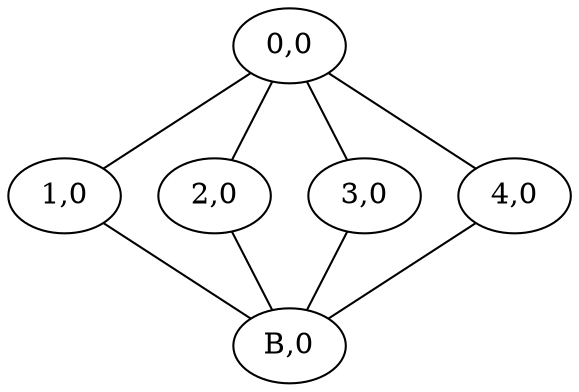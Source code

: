 strict graph "" {
	"0,0" -- "1,0"	[weight=-0.13925899108994855];
	"0,0" -- "2,0"	[weight=2.64368792008623];
	"0,0" -- "3,0"	[weight=-0.13925899108994855];
	"0,0" -- "4,0"	[weight=2.64368792008623];
	"1,0" -- "B,0"	[weight=2.782982214443531];
	"2,0" -- "B,0"	[weight=1.8442876439177303];
	"3,0" -- "B,0"	[weight=2.782982214443531];
	"4,0" -- "B,0"	[weight=1.8442876439177303];
}
